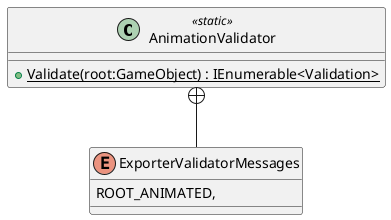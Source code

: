 @startuml
class AnimationValidator <<static>> {
    + {static} Validate(root:GameObject) : IEnumerable<Validation>
}
enum ExporterValidatorMessages {
    ROOT_ANIMATED,
}
AnimationValidator +-- ExporterValidatorMessages
@enduml
